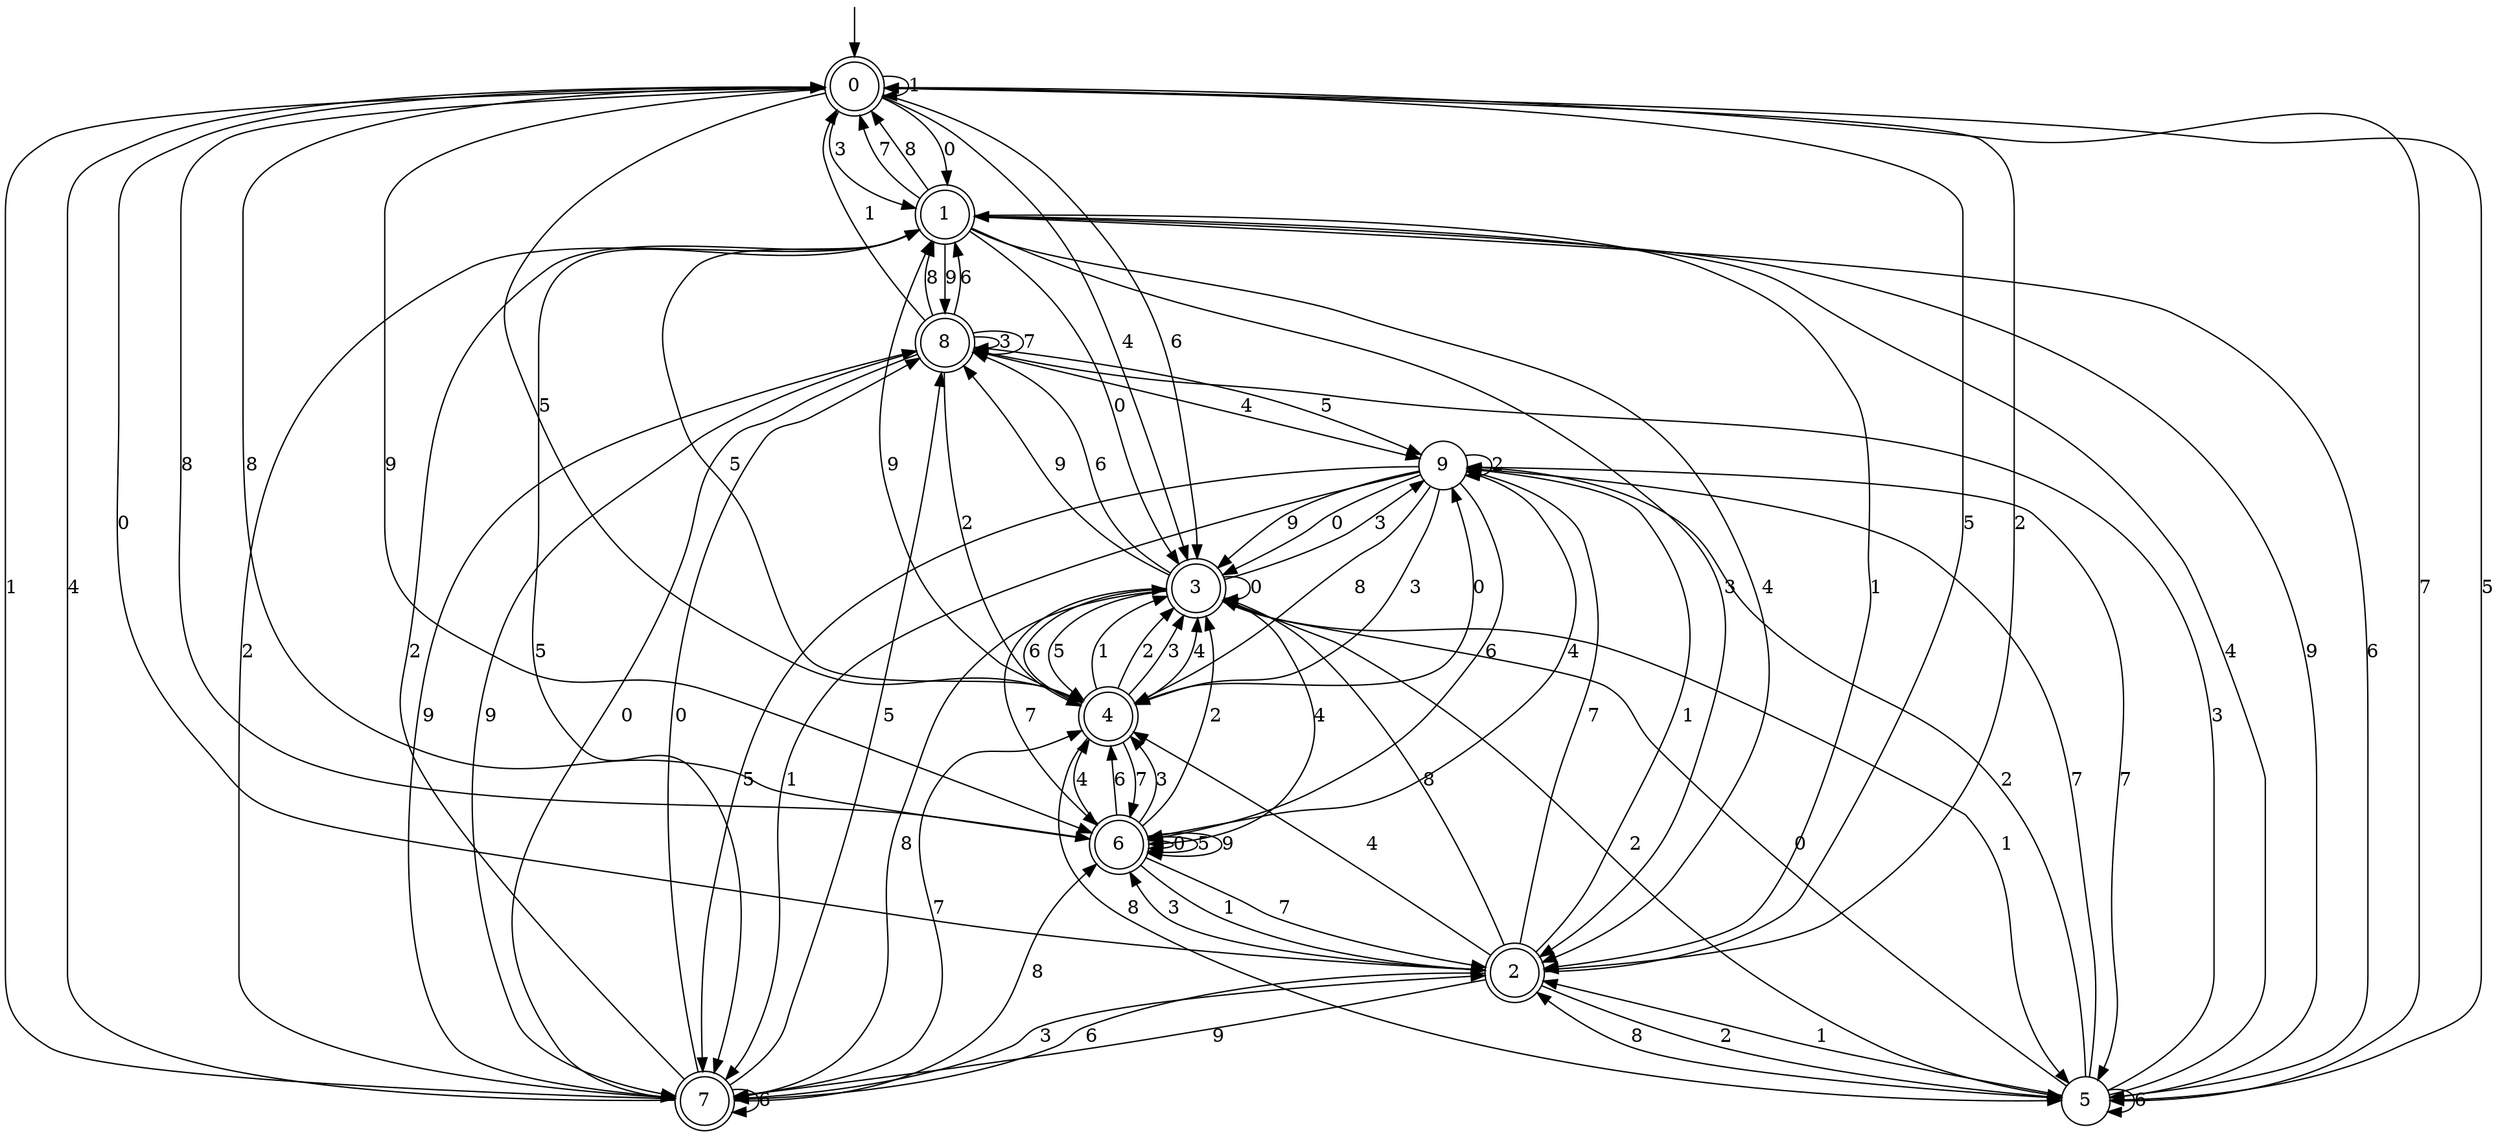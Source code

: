digraph g {

	s0 [shape="doublecircle" label="0"];
	s1 [shape="doublecircle" label="1"];
	s2 [shape="doublecircle" label="2"];
	s3 [shape="doublecircle" label="3"];
	s4 [shape="doublecircle" label="4"];
	s5 [shape="circle" label="5"];
	s6 [shape="doublecircle" label="6"];
	s7 [shape="doublecircle" label="7"];
	s8 [shape="doublecircle" label="8"];
	s9 [shape="circle" label="9"];
	s0 -> s1 [label="0"];
	s0 -> s0 [label="1"];
	s0 -> s2 [label="2"];
	s0 -> s1 [label="3"];
	s0 -> s3 [label="4"];
	s0 -> s4 [label="5"];
	s0 -> s3 [label="6"];
	s0 -> s5 [label="7"];
	s0 -> s6 [label="8"];
	s0 -> s6 [label="9"];
	s1 -> s3 [label="0"];
	s1 -> s2 [label="1"];
	s1 -> s7 [label="2"];
	s1 -> s2 [label="3"];
	s1 -> s2 [label="4"];
	s1 -> s7 [label="5"];
	s1 -> s5 [label="6"];
	s1 -> s0 [label="7"];
	s1 -> s0 [label="8"];
	s1 -> s8 [label="9"];
	s2 -> s0 [label="0"];
	s2 -> s9 [label="1"];
	s2 -> s5 [label="2"];
	s2 -> s6 [label="3"];
	s2 -> s4 [label="4"];
	s2 -> s0 [label="5"];
	s2 -> s7 [label="6"];
	s2 -> s9 [label="7"];
	s2 -> s3 [label="8"];
	s2 -> s7 [label="9"];
	s3 -> s3 [label="0"];
	s3 -> s5 [label="1"];
	s3 -> s5 [label="2"];
	s3 -> s9 [label="3"];
	s3 -> s6 [label="4"];
	s3 -> s4 [label="5"];
	s3 -> s8 [label="6"];
	s3 -> s6 [label="7"];
	s3 -> s7 [label="8"];
	s3 -> s8 [label="9"];
	s4 -> s9 [label="0"];
	s4 -> s3 [label="1"];
	s4 -> s3 [label="2"];
	s4 -> s3 [label="3"];
	s4 -> s3 [label="4"];
	s4 -> s1 [label="5"];
	s4 -> s3 [label="6"];
	s4 -> s6 [label="7"];
	s4 -> s5 [label="8"];
	s4 -> s1 [label="9"];
	s5 -> s3 [label="0"];
	s5 -> s2 [label="1"];
	s5 -> s9 [label="2"];
	s5 -> s8 [label="3"];
	s5 -> s1 [label="4"];
	s5 -> s0 [label="5"];
	s5 -> s5 [label="6"];
	s5 -> s9 [label="7"];
	s5 -> s2 [label="8"];
	s5 -> s1 [label="9"];
	s6 -> s6 [label="0"];
	s6 -> s2 [label="1"];
	s6 -> s3 [label="2"];
	s6 -> s4 [label="3"];
	s6 -> s4 [label="4"];
	s6 -> s6 [label="5"];
	s6 -> s4 [label="6"];
	s6 -> s2 [label="7"];
	s6 -> s0 [label="8"];
	s6 -> s6 [label="9"];
	s7 -> s8 [label="0"];
	s7 -> s0 [label="1"];
	s7 -> s1 [label="2"];
	s7 -> s2 [label="3"];
	s7 -> s0 [label="4"];
	s7 -> s8 [label="5"];
	s7 -> s7 [label="6"];
	s7 -> s4 [label="7"];
	s7 -> s6 [label="8"];
	s7 -> s8 [label="9"];
	s8 -> s7 [label="0"];
	s8 -> s0 [label="1"];
	s8 -> s4 [label="2"];
	s8 -> s8 [label="3"];
	s8 -> s9 [label="4"];
	s8 -> s9 [label="5"];
	s8 -> s1 [label="6"];
	s8 -> s8 [label="7"];
	s8 -> s1 [label="8"];
	s8 -> s7 [label="9"];
	s9 -> s3 [label="0"];
	s9 -> s7 [label="1"];
	s9 -> s9 [label="2"];
	s9 -> s4 [label="3"];
	s9 -> s6 [label="4"];
	s9 -> s7 [label="5"];
	s9 -> s6 [label="6"];
	s9 -> s5 [label="7"];
	s9 -> s4 [label="8"];
	s9 -> s3 [label="9"];

__start0 [label="" shape="none" width="0" height="0"];
__start0 -> s0;

}
